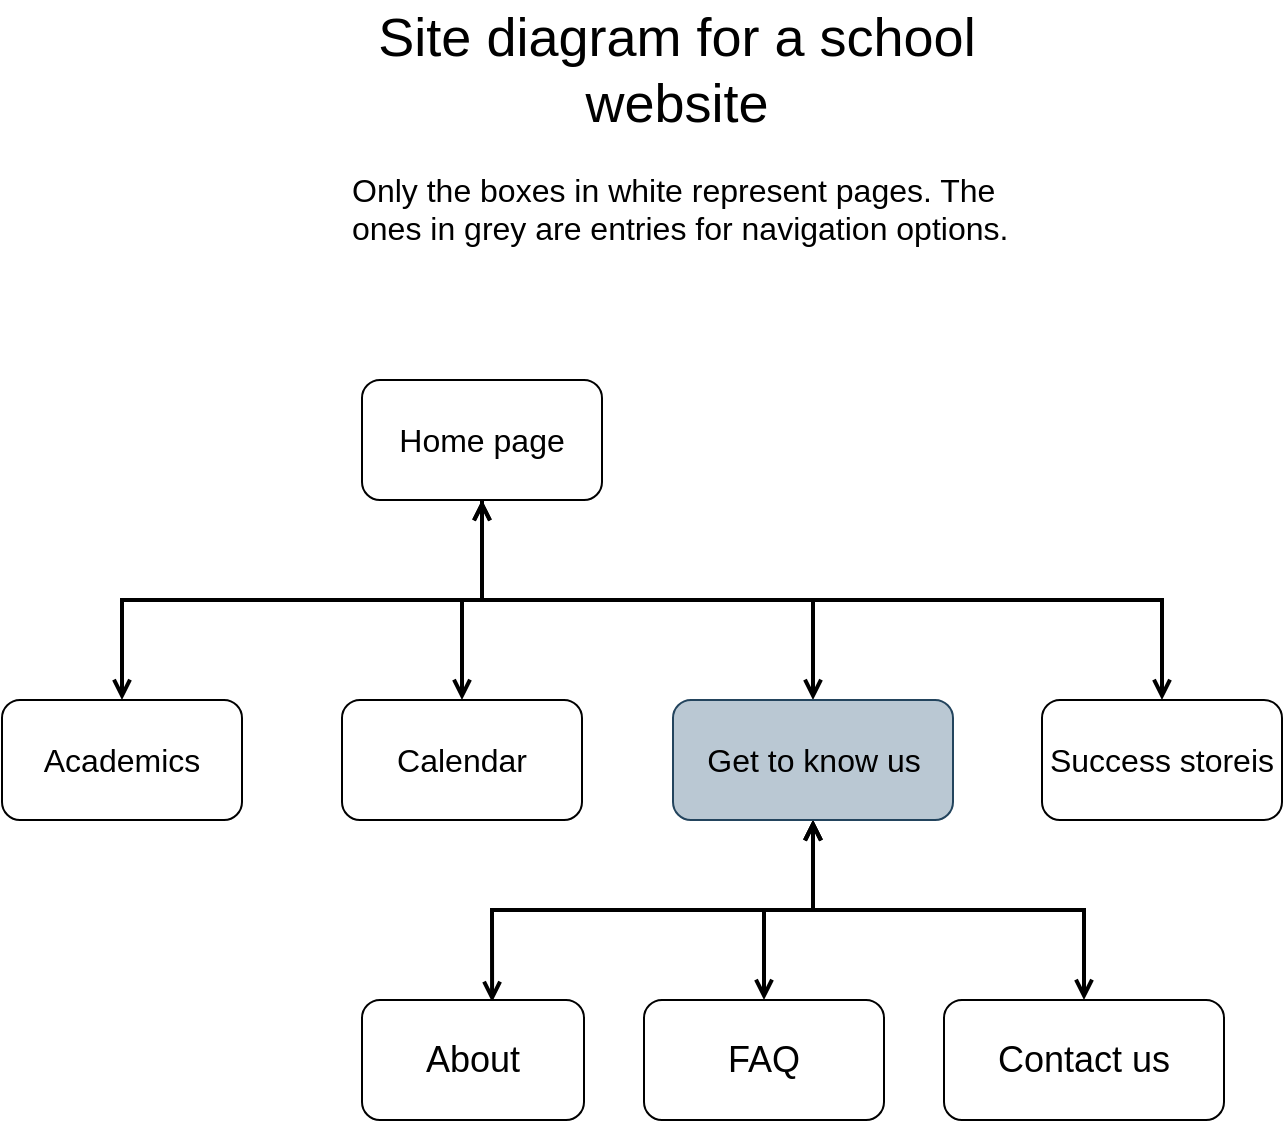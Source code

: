 <mxfile version="20.6.1" type="github">
  <diagram id="m9PMfBZhk3B97DJcjl-R" name="Page-1">
    <mxGraphModel dx="2468" dy="593" grid="1" gridSize="10" guides="1" tooltips="1" connect="1" arrows="1" fold="1" page="0" pageScale="1" pageWidth="850" pageHeight="1100" math="0" shadow="0">
      <root>
        <mxCell id="0" />
        <mxCell id="1" parent="0" />
        <mxCell id="6VMPx-9qV-DlEiWLGAsJ-3" value="&lt;font style=&quot;font-size: 16px;&quot;&gt;Academics&lt;/font&gt;" style="rounded=1;whiteSpace=wrap;html=1;" parent="1" vertex="1">
          <mxGeometry x="-1400" y="420" width="120" height="60" as="geometry" />
        </mxCell>
        <mxCell id="6VMPx-9qV-DlEiWLGAsJ-21" style="edgeStyle=orthogonalEdgeStyle;rounded=0;orthogonalLoop=1;jettySize=auto;html=1;exitX=0.5;exitY=1;exitDx=0;exitDy=0;strokeWidth=2;fontSize=16;startArrow=open;startFill=0;endArrow=open;endFill=0;" parent="1" source="6VMPx-9qV-DlEiWLGAsJ-4" target="6VMPx-9qV-DlEiWLGAsJ-3" edge="1">
          <mxGeometry relative="1" as="geometry" />
        </mxCell>
        <mxCell id="fknUjaioGQHQ2e6IskwH-3" style="edgeStyle=orthogonalEdgeStyle;rounded=0;orthogonalLoop=1;jettySize=auto;html=1;exitX=0.5;exitY=1;exitDx=0;exitDy=0;strokeWidth=2;fontSize=16;endArrow=open;endFill=0;" parent="1" source="6VMPx-9qV-DlEiWLGAsJ-4" target="6VMPx-9qV-DlEiWLGAsJ-5" edge="1">
          <mxGeometry relative="1" as="geometry" />
        </mxCell>
        <mxCell id="wa6b5uwlluNeqC9EEHRy-2" style="edgeStyle=orthogonalEdgeStyle;rounded=0;orthogonalLoop=1;jettySize=auto;html=1;exitX=0.5;exitY=1;exitDx=0;exitDy=0;entryX=0.5;entryY=0;entryDx=0;entryDy=0;fontSize=16;strokeWidth=2;endArrow=open;endFill=0;" edge="1" parent="1" source="6VMPx-9qV-DlEiWLGAsJ-4" target="6VMPx-9qV-DlEiWLGAsJ-6">
          <mxGeometry relative="1" as="geometry" />
        </mxCell>
        <mxCell id="wa6b5uwlluNeqC9EEHRy-10" style="edgeStyle=orthogonalEdgeStyle;rounded=0;orthogonalLoop=1;jettySize=auto;html=1;exitX=0.5;exitY=1;exitDx=0;exitDy=0;strokeWidth=2;fontSize=16;startArrow=open;startFill=0;endArrow=open;endFill=0;" edge="1" parent="1" source="6VMPx-9qV-DlEiWLGAsJ-4" target="wa6b5uwlluNeqC9EEHRy-9">
          <mxGeometry relative="1" as="geometry" />
        </mxCell>
        <mxCell id="6VMPx-9qV-DlEiWLGAsJ-4" value="&lt;font style=&quot;font-size: 16px;&quot;&gt;Home page&lt;/font&gt;" style="rounded=1;whiteSpace=wrap;html=1;" parent="1" vertex="1">
          <mxGeometry x="-1220" y="260" width="120" height="60" as="geometry" />
        </mxCell>
        <mxCell id="6VMPx-9qV-DlEiWLGAsJ-5" value="&lt;font style=&quot;font-size: 16px;&quot;&gt;Calendar&lt;/font&gt;" style="rounded=1;whiteSpace=wrap;html=1;" parent="1" vertex="1">
          <mxGeometry x="-1230" y="420" width="120" height="60" as="geometry" />
        </mxCell>
        <mxCell id="wa6b5uwlluNeqC9EEHRy-5" style="edgeStyle=orthogonalEdgeStyle;rounded=0;orthogonalLoop=1;jettySize=auto;html=1;exitX=0.5;exitY=1;exitDx=0;exitDy=0;entryX=0.586;entryY=0.017;entryDx=0;entryDy=0;entryPerimeter=0;strokeWidth=2;fontSize=16;endArrow=open;endFill=0;startArrow=open;startFill=0;" edge="1" parent="1" source="6VMPx-9qV-DlEiWLGAsJ-6" target="6VMPx-9qV-DlEiWLGAsJ-8">
          <mxGeometry relative="1" as="geometry" />
        </mxCell>
        <mxCell id="wa6b5uwlluNeqC9EEHRy-7" style="edgeStyle=orthogonalEdgeStyle;rounded=0;orthogonalLoop=1;jettySize=auto;html=1;exitX=0.5;exitY=1;exitDx=0;exitDy=0;strokeWidth=2;fontSize=16;startArrow=open;startFill=0;endArrow=open;endFill=0;" edge="1" parent="1" source="6VMPx-9qV-DlEiWLGAsJ-6" target="6VMPx-9qV-DlEiWLGAsJ-9">
          <mxGeometry relative="1" as="geometry" />
        </mxCell>
        <mxCell id="wa6b5uwlluNeqC9EEHRy-8" style="edgeStyle=orthogonalEdgeStyle;rounded=0;orthogonalLoop=1;jettySize=auto;html=1;exitX=0.5;exitY=1;exitDx=0;exitDy=0;strokeWidth=2;fontSize=16;startArrow=open;startFill=0;endArrow=open;endFill=0;" edge="1" parent="1" source="6VMPx-9qV-DlEiWLGAsJ-6" target="wa6b5uwlluNeqC9EEHRy-1">
          <mxGeometry relative="1" as="geometry" />
        </mxCell>
        <mxCell id="6VMPx-9qV-DlEiWLGAsJ-6" value="&lt;font style=&quot;font-size: 16px;&quot;&gt;Get to know us&lt;/font&gt;" style="rounded=1;whiteSpace=wrap;html=1;fillColor=#bac8d3;strokeColor=#23445d;" parent="1" vertex="1">
          <mxGeometry x="-1064.5" y="420" width="140" height="60" as="geometry" />
        </mxCell>
        <mxCell id="6VMPx-9qV-DlEiWLGAsJ-8" value="About" style="rounded=1;whiteSpace=wrap;html=1;fontSize=18;" parent="1" vertex="1">
          <mxGeometry x="-1220" y="570" width="111" height="60" as="geometry" />
        </mxCell>
        <mxCell id="6VMPx-9qV-DlEiWLGAsJ-9" value="FAQ" style="rounded=1;whiteSpace=wrap;html=1;fontSize=18;" parent="1" vertex="1">
          <mxGeometry x="-1079" y="570" width="120" height="60" as="geometry" />
        </mxCell>
        <mxCell id="6VMPx-9qV-DlEiWLGAsJ-22" value="&lt;font style=&quot;font-size: 27px;&quot;&gt;Site diagram for a school website &lt;/font&gt;" style="text;html=1;strokeColor=none;fillColor=none;align=center;verticalAlign=middle;whiteSpace=wrap;rounded=0;fontSize=16;" parent="1" vertex="1">
          <mxGeometry x="-1230" y="70" width="335" height="70" as="geometry" />
        </mxCell>
        <mxCell id="wa6b5uwlluNeqC9EEHRy-1" value="Contact us" style="rounded=1;whiteSpace=wrap;html=1;fontSize=18;" vertex="1" parent="1">
          <mxGeometry x="-929" y="570" width="140" height="60" as="geometry" />
        </mxCell>
        <mxCell id="wa6b5uwlluNeqC9EEHRy-9" value="&lt;font style=&quot;font-size: 16px;&quot;&gt;Success storeis&lt;/font&gt;" style="rounded=1;whiteSpace=wrap;html=1;" vertex="1" parent="1">
          <mxGeometry x="-880" y="420" width="120" height="60" as="geometry" />
        </mxCell>
        <mxCell id="wa6b5uwlluNeqC9EEHRy-11" value="&lt;p&gt;Only the boxes in white represent pages. The ones in grey are entries for navigation options.&lt;br&gt;&lt;/p&gt;" style="text;html=1;strokeColor=none;fillColor=none;spacing=5;spacingTop=-20;whiteSpace=wrap;overflow=hidden;rounded=0;fontSize=16;" vertex="1" parent="1">
          <mxGeometry x="-1230" y="150" width="340" height="60" as="geometry" />
        </mxCell>
      </root>
    </mxGraphModel>
  </diagram>
</mxfile>
